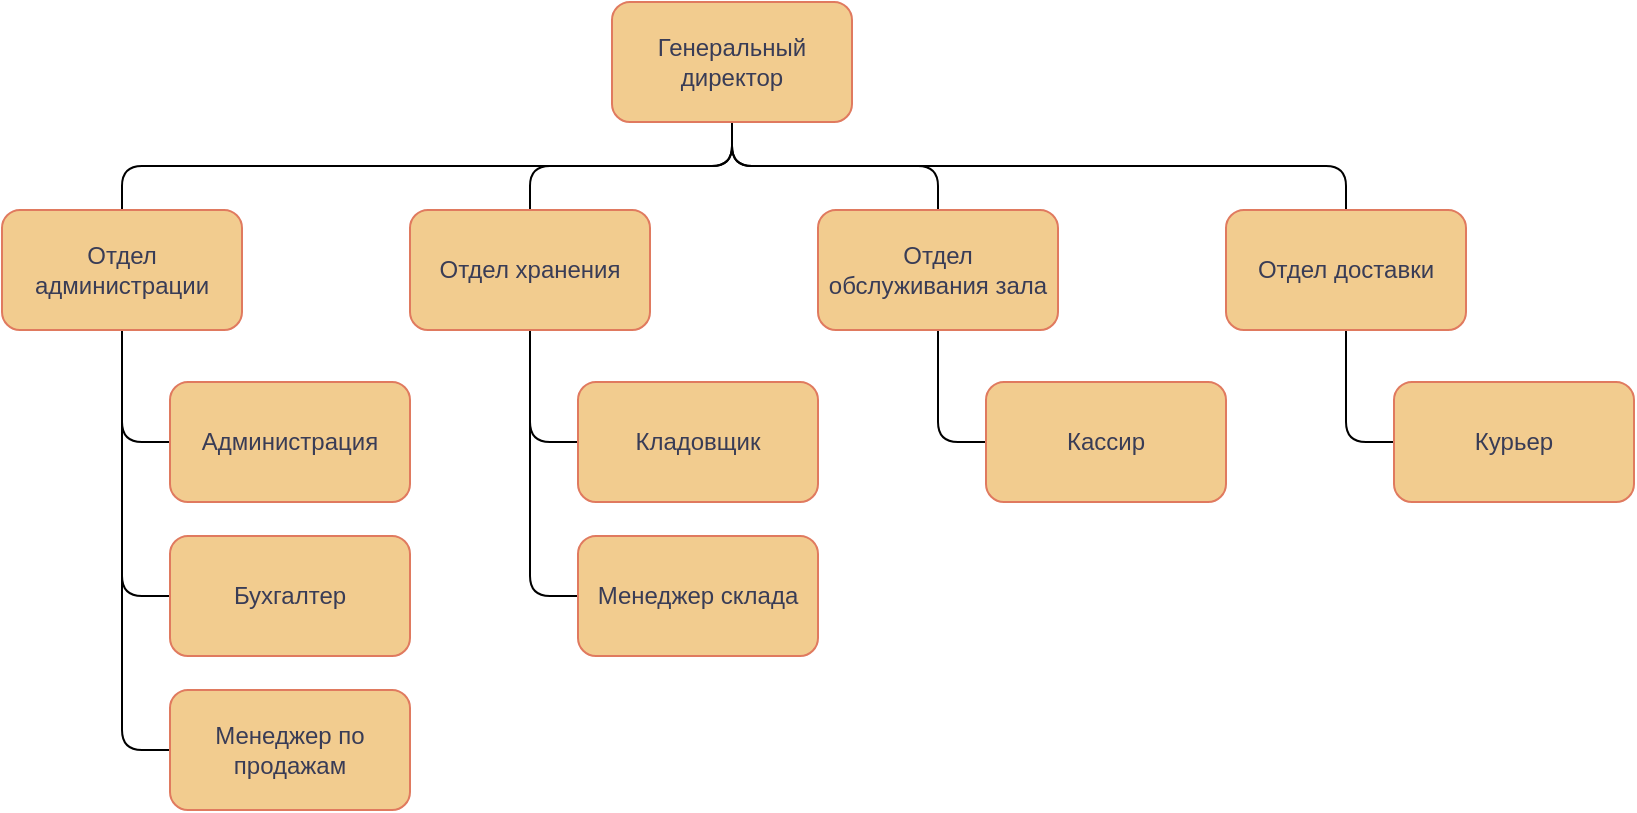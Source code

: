 <mxfile version="26.0.14" pages="3">
  <diagram id="1HoIOUCxi21ZEqA61q5m" name="Страница — 1">
    <mxGraphModel dx="2751" dy="1526" grid="0" gridSize="10" guides="1" tooltips="1" connect="1" arrows="1" fold="1" page="0" pageScale="1" pageWidth="827" pageHeight="1169" math="0" shadow="0">
      <root>
        <mxCell id="0" />
        <mxCell id="1" parent="0" />
        <mxCell id="IxJNnjr6JHA0ogDTUZmP-7" style="edgeStyle=orthogonalEdgeStyle;rounded=1;orthogonalLoop=1;jettySize=auto;html=1;exitX=0.5;exitY=1;exitDx=0;exitDy=0;fontSize=12;startSize=8;endSize=8;entryX=0.5;entryY=0;entryDx=0;entryDy=0;endArrow=none;startFill=0;labelBackgroundColor=none;fontColor=default;" edge="1" parent="1" source="IxJNnjr6JHA0ogDTUZmP-2" target="IxJNnjr6JHA0ogDTUZmP-6">
          <mxGeometry relative="1" as="geometry">
            <mxPoint x="217" y="-190" as="targetPoint" />
          </mxGeometry>
        </mxCell>
        <mxCell id="IxJNnjr6JHA0ogDTUZmP-9" style="edgeStyle=orthogonalEdgeStyle;rounded=1;orthogonalLoop=1;jettySize=auto;html=1;exitX=0.5;exitY=1;exitDx=0;exitDy=0;entryX=0.5;entryY=0;entryDx=0;entryDy=0;fontSize=12;startSize=8;endSize=8;endArrow=none;startFill=0;labelBackgroundColor=none;fontColor=default;" edge="1" parent="1" source="IxJNnjr6JHA0ogDTUZmP-2" target="IxJNnjr6JHA0ogDTUZmP-8">
          <mxGeometry relative="1" as="geometry" />
        </mxCell>
        <mxCell id="IxJNnjr6JHA0ogDTUZmP-11" style="edgeStyle=orthogonalEdgeStyle;rounded=1;orthogonalLoop=1;jettySize=auto;html=1;exitX=0.5;exitY=1;exitDx=0;exitDy=0;entryX=0.5;entryY=0;entryDx=0;entryDy=0;fontSize=12;startSize=8;endSize=8;endArrow=none;startFill=0;labelBackgroundColor=none;fontColor=default;" edge="1" parent="1" source="IxJNnjr6JHA0ogDTUZmP-2" target="IxJNnjr6JHA0ogDTUZmP-10">
          <mxGeometry relative="1" as="geometry" />
        </mxCell>
        <mxCell id="IxJNnjr6JHA0ogDTUZmP-28" style="edgeStyle=orthogonalEdgeStyle;rounded=1;orthogonalLoop=1;jettySize=auto;html=1;exitX=0.5;exitY=1;exitDx=0;exitDy=0;entryX=0.5;entryY=0;entryDx=0;entryDy=0;fontSize=12;startSize=8;endSize=8;endArrow=none;startFill=0;labelBackgroundColor=none;fontColor=default;" edge="1" parent="1" source="IxJNnjr6JHA0ogDTUZmP-2" target="IxJNnjr6JHA0ogDTUZmP-27">
          <mxGeometry relative="1" as="geometry" />
        </mxCell>
        <mxCell id="IxJNnjr6JHA0ogDTUZmP-2" value="Генеральный директор" style="rounded=1;whiteSpace=wrap;html=1;labelBackgroundColor=none;fillColor=#F2CC8F;strokeColor=#E07A5F;fontColor=#393C56;" vertex="1" parent="1">
          <mxGeometry x="144" y="-307" width="120" height="60" as="geometry" />
        </mxCell>
        <mxCell id="IxJNnjr6JHA0ogDTUZmP-15" style="edgeStyle=orthogonalEdgeStyle;rounded=1;orthogonalLoop=1;jettySize=auto;html=1;exitX=0.5;exitY=1;exitDx=0;exitDy=0;entryX=0;entryY=0.5;entryDx=0;entryDy=0;fontSize=12;startSize=8;endSize=8;endArrow=none;startFill=0;labelBackgroundColor=none;fontColor=default;" edge="1" parent="1" source="IxJNnjr6JHA0ogDTUZmP-6" target="IxJNnjr6JHA0ogDTUZmP-12">
          <mxGeometry relative="1" as="geometry" />
        </mxCell>
        <mxCell id="IxJNnjr6JHA0ogDTUZmP-17" style="edgeStyle=orthogonalEdgeStyle;rounded=1;orthogonalLoop=1;jettySize=auto;html=1;exitX=0.5;exitY=1;exitDx=0;exitDy=0;entryX=0;entryY=0.5;entryDx=0;entryDy=0;fontSize=12;startSize=8;endSize=8;endArrow=none;startFill=0;labelBackgroundColor=none;fontColor=default;" edge="1" parent="1" source="IxJNnjr6JHA0ogDTUZmP-6" target="IxJNnjr6JHA0ogDTUZmP-13">
          <mxGeometry relative="1" as="geometry" />
        </mxCell>
        <mxCell id="IxJNnjr6JHA0ogDTUZmP-18" style="edgeStyle=orthogonalEdgeStyle;rounded=1;orthogonalLoop=1;jettySize=auto;html=1;exitX=0.5;exitY=1;exitDx=0;exitDy=0;entryX=0;entryY=0.5;entryDx=0;entryDy=0;fontSize=12;startSize=8;endSize=8;endArrow=none;startFill=0;labelBackgroundColor=none;fontColor=default;" edge="1" parent="1" source="IxJNnjr6JHA0ogDTUZmP-6" target="IxJNnjr6JHA0ogDTUZmP-14">
          <mxGeometry relative="1" as="geometry" />
        </mxCell>
        <mxCell id="IxJNnjr6JHA0ogDTUZmP-6" value="Отдел администрации" style="rounded=1;whiteSpace=wrap;html=1;labelBackgroundColor=none;fillColor=#F2CC8F;strokeColor=#E07A5F;fontColor=#393C56;" vertex="1" parent="1">
          <mxGeometry x="-161" y="-203" width="120" height="60" as="geometry" />
        </mxCell>
        <mxCell id="IxJNnjr6JHA0ogDTUZmP-20" style="edgeStyle=orthogonalEdgeStyle;rounded=1;orthogonalLoop=1;jettySize=auto;html=1;exitX=0.5;exitY=1;exitDx=0;exitDy=0;entryX=0;entryY=0.5;entryDx=0;entryDy=0;fontSize=12;startSize=8;endSize=8;endArrow=none;startFill=0;labelBackgroundColor=none;fontColor=default;" edge="1" parent="1" source="IxJNnjr6JHA0ogDTUZmP-8" target="IxJNnjr6JHA0ogDTUZmP-19">
          <mxGeometry relative="1" as="geometry" />
        </mxCell>
        <mxCell id="IxJNnjr6JHA0ogDTUZmP-22" style="edgeStyle=orthogonalEdgeStyle;rounded=1;orthogonalLoop=1;jettySize=auto;html=1;exitX=0.5;exitY=1;exitDx=0;exitDy=0;entryX=0;entryY=0.5;entryDx=0;entryDy=0;fontSize=12;startSize=8;endSize=8;endArrow=none;startFill=0;labelBackgroundColor=none;fontColor=default;" edge="1" parent="1" source="IxJNnjr6JHA0ogDTUZmP-8" target="IxJNnjr6JHA0ogDTUZmP-21">
          <mxGeometry relative="1" as="geometry" />
        </mxCell>
        <mxCell id="IxJNnjr6JHA0ogDTUZmP-8" value="Отдел хранения" style="rounded=1;whiteSpace=wrap;html=1;labelBackgroundColor=none;fillColor=#F2CC8F;strokeColor=#E07A5F;fontColor=#393C56;" vertex="1" parent="1">
          <mxGeometry x="43" y="-203" width="120" height="60" as="geometry" />
        </mxCell>
        <mxCell id="IxJNnjr6JHA0ogDTUZmP-24" style="edgeStyle=orthogonalEdgeStyle;rounded=1;orthogonalLoop=1;jettySize=auto;html=1;exitX=0.5;exitY=1;exitDx=0;exitDy=0;entryX=0;entryY=0.5;entryDx=0;entryDy=0;fontSize=12;startSize=8;endSize=8;endArrow=none;startFill=0;labelBackgroundColor=none;fontColor=default;" edge="1" parent="1" source="IxJNnjr6JHA0ogDTUZmP-10" target="IxJNnjr6JHA0ogDTUZmP-23">
          <mxGeometry relative="1" as="geometry" />
        </mxCell>
        <mxCell id="IxJNnjr6JHA0ogDTUZmP-10" value="Отдел обслуживания зала" style="rounded=1;whiteSpace=wrap;html=1;labelBackgroundColor=none;fillColor=#F2CC8F;strokeColor=#E07A5F;fontColor=#393C56;" vertex="1" parent="1">
          <mxGeometry x="247" y="-203" width="120" height="60" as="geometry" />
        </mxCell>
        <mxCell id="IxJNnjr6JHA0ogDTUZmP-12" value="Администрация" style="rounded=1;whiteSpace=wrap;html=1;labelBackgroundColor=none;fillColor=#F2CC8F;strokeColor=#E07A5F;fontColor=#393C56;" vertex="1" parent="1">
          <mxGeometry x="-77" y="-117" width="120" height="60" as="geometry" />
        </mxCell>
        <mxCell id="IxJNnjr6JHA0ogDTUZmP-13" value="Бухгалтер" style="rounded=1;whiteSpace=wrap;html=1;labelBackgroundColor=none;fillColor=#F2CC8F;strokeColor=#E07A5F;fontColor=#393C56;" vertex="1" parent="1">
          <mxGeometry x="-77" y="-40" width="120" height="60" as="geometry" />
        </mxCell>
        <mxCell id="IxJNnjr6JHA0ogDTUZmP-14" value="Менеджер по продажам" style="rounded=1;whiteSpace=wrap;html=1;labelBackgroundColor=none;fillColor=#F2CC8F;strokeColor=#E07A5F;fontColor=#393C56;" vertex="1" parent="1">
          <mxGeometry x="-77" y="37" width="120" height="60" as="geometry" />
        </mxCell>
        <mxCell id="IxJNnjr6JHA0ogDTUZmP-19" value="Кладовщик" style="rounded=1;whiteSpace=wrap;html=1;labelBackgroundColor=none;fillColor=#F2CC8F;strokeColor=#E07A5F;fontColor=#393C56;" vertex="1" parent="1">
          <mxGeometry x="127" y="-117" width="120" height="60" as="geometry" />
        </mxCell>
        <mxCell id="IxJNnjr6JHA0ogDTUZmP-21" value="Менеджер склада" style="rounded=1;whiteSpace=wrap;html=1;labelBackgroundColor=none;fillColor=#F2CC8F;strokeColor=#E07A5F;fontColor=#393C56;" vertex="1" parent="1">
          <mxGeometry x="127" y="-40" width="120" height="60" as="geometry" />
        </mxCell>
        <mxCell id="IxJNnjr6JHA0ogDTUZmP-23" value="Кассир" style="rounded=1;whiteSpace=wrap;html=1;labelBackgroundColor=none;fillColor=#F2CC8F;strokeColor=#E07A5F;fontColor=#393C56;" vertex="1" parent="1">
          <mxGeometry x="331" y="-117" width="120" height="60" as="geometry" />
        </mxCell>
        <mxCell id="IxJNnjr6JHA0ogDTUZmP-30" style="edgeStyle=orthogonalEdgeStyle;rounded=1;orthogonalLoop=1;jettySize=auto;html=1;exitX=0.5;exitY=1;exitDx=0;exitDy=0;entryX=0;entryY=0.5;entryDx=0;entryDy=0;fontSize=12;startSize=8;endSize=8;endArrow=none;startFill=0;labelBackgroundColor=none;fontColor=default;" edge="1" parent="1" source="IxJNnjr6JHA0ogDTUZmP-27" target="IxJNnjr6JHA0ogDTUZmP-29">
          <mxGeometry relative="1" as="geometry" />
        </mxCell>
        <mxCell id="IxJNnjr6JHA0ogDTUZmP-27" value="Отдел доставки" style="rounded=1;whiteSpace=wrap;html=1;labelBackgroundColor=none;fillColor=#F2CC8F;strokeColor=#E07A5F;fontColor=#393C56;" vertex="1" parent="1">
          <mxGeometry x="451" y="-203" width="120" height="60" as="geometry" />
        </mxCell>
        <mxCell id="IxJNnjr6JHA0ogDTUZmP-29" value="Курьер" style="rounded=1;whiteSpace=wrap;html=1;labelBackgroundColor=none;fillColor=#F2CC8F;strokeColor=#E07A5F;fontColor=#393C56;" vertex="1" parent="1">
          <mxGeometry x="535" y="-117" width="120" height="60" as="geometry" />
        </mxCell>
      </root>
    </mxGraphModel>
  </diagram>
  <diagram id="phW1F3gK0-wmTm7VIxfM" name="Страница — 2">
    <mxGraphModel dx="1773" dy="1521" grid="0" gridSize="10" guides="1" tooltips="1" connect="1" arrows="1" fold="1" page="0" pageScale="1" pageWidth="827" pageHeight="1169" math="0" shadow="0">
      <root>
        <mxCell id="0" />
        <mxCell id="1" parent="0" />
        <mxCell id="oow_wD9q1xV2908zhGN--1" value="Увольнение сотрудника" style="rounded=0;whiteSpace=wrap;html=1;textDirection=vertical-rl;rotation=-180;" vertex="1" parent="1">
          <mxGeometry x="-629" y="-54" width="20" height="272" as="geometry" />
        </mxCell>
        <mxCell id="oow_wD9q1xV2908zhGN--2" value="" style="rounded=0;whiteSpace=wrap;html=1;" vertex="1" parent="1">
          <mxGeometry x="-609" y="-54" width="760" height="160" as="geometry" />
        </mxCell>
        <mxCell id="oow_wD9q1xV2908zhGN--3" value="" style="rounded=0;whiteSpace=wrap;html=1;" vertex="1" parent="1">
          <mxGeometry x="-609" y="106" width="760" height="112" as="geometry" />
        </mxCell>
        <mxCell id="oow_wD9q1xV2908zhGN--4" value="Менеджер" style="text;html=1;align=center;verticalAlign=middle;resizable=0;points=[];autosize=1;strokeColor=none;fillColor=none;rotation=-90;" vertex="1" parent="1">
          <mxGeometry x="-632" y="7" width="76" height="26" as="geometry" />
        </mxCell>
        <mxCell id="oow_wD9q1xV2908zhGN--5" value="Сотрудник" style="text;html=1;align=center;verticalAlign=middle;resizable=0;points=[];autosize=1;strokeColor=none;fillColor=none;rotation=-90;" vertex="1" parent="1">
          <mxGeometry x="-632" y="149" width="76" height="26" as="geometry" />
        </mxCell>
        <mxCell id="oow_wD9q1xV2908zhGN--10" style="edgeStyle=orthogonalEdgeStyle;rounded=0;orthogonalLoop=1;jettySize=auto;html=1;exitX=1;exitY=0.5;exitDx=0;exitDy=0;entryX=0;entryY=0.5;entryDx=0;entryDy=0;" edge="1" parent="1" source="oow_wD9q1xV2908zhGN--6" target="oow_wD9q1xV2908zhGN--9">
          <mxGeometry relative="1" as="geometry" />
        </mxCell>
        <mxCell id="oow_wD9q1xV2908zhGN--6" value="" style="ellipse;whiteSpace=wrap;html=1;aspect=fixed;" vertex="1" parent="1">
          <mxGeometry x="-572" y="5" width="40" height="40" as="geometry" />
        </mxCell>
        <mxCell id="oow_wD9q1xV2908zhGN--7" value="Начало" style="text;html=1;align=center;verticalAlign=middle;resizable=0;points=[];autosize=1;strokeColor=none;fillColor=none;" vertex="1" parent="1">
          <mxGeometry x="-582" y="39" width="60" height="26" as="geometry" />
        </mxCell>
        <mxCell id="oow_wD9q1xV2908zhGN--8" value="" style="shape=message;html=1;html=1;outlineConnect=0;labelPosition=center;verticalLabelPosition=bottom;align=center;verticalAlign=top;" vertex="1" parent="1">
          <mxGeometry x="-564" y="17" width="24" height="16" as="geometry" />
        </mxCell>
        <mxCell id="oow_wD9q1xV2908zhGN--14" style="edgeStyle=orthogonalEdgeStyle;rounded=0;orthogonalLoop=1;jettySize=auto;html=1;exitX=1;exitY=0.5;exitDx=0;exitDy=0;entryX=0;entryY=0.5;entryDx=0;entryDy=0;" edge="1" parent="1" source="oow_wD9q1xV2908zhGN--9" target="oow_wD9q1xV2908zhGN--13">
          <mxGeometry relative="1" as="geometry" />
        </mxCell>
        <mxCell id="oow_wD9q1xV2908zhGN--9" value="Зафиксировать причину увольнения" style="rounded=0;whiteSpace=wrap;html=1;" vertex="1" parent="1">
          <mxGeometry x="-497" y="5" width="120" height="40" as="geometry" />
        </mxCell>
        <mxCell id="oow_wD9q1xV2908zhGN--19" style="edgeStyle=orthogonalEdgeStyle;rounded=0;orthogonalLoop=1;jettySize=auto;html=1;exitX=0.5;exitY=1;exitDx=0;exitDy=0;entryX=0;entryY=0.5;entryDx=0;entryDy=0;" edge="1" parent="1" source="oow_wD9q1xV2908zhGN--13" target="oow_wD9q1xV2908zhGN--18">
          <mxGeometry relative="1" as="geometry" />
        </mxCell>
        <mxCell id="oow_wD9q1xV2908zhGN--20" value="Да" style="edgeLabel;html=1;align=center;verticalAlign=middle;resizable=0;points=[];" vertex="1" connectable="0" parent="oow_wD9q1xV2908zhGN--19">
          <mxGeometry x="0.102" relative="1" as="geometry">
            <mxPoint x="6" y="-10" as="offset" />
          </mxGeometry>
        </mxCell>
        <mxCell id="oow_wD9q1xV2908zhGN--23" style="edgeStyle=orthogonalEdgeStyle;rounded=0;orthogonalLoop=1;jettySize=auto;html=1;exitX=1;exitY=0.5;exitDx=0;exitDy=0;entryX=0;entryY=0.5;entryDx=0;entryDy=0;" edge="1" parent="1" source="oow_wD9q1xV2908zhGN--13" target="oow_wD9q1xV2908zhGN--21">
          <mxGeometry relative="1" as="geometry" />
        </mxCell>
        <mxCell id="oow_wD9q1xV2908zhGN--25" value="Нет" style="edgeLabel;html=1;align=center;verticalAlign=middle;resizable=0;points=[];" vertex="1" connectable="0" parent="oow_wD9q1xV2908zhGN--23">
          <mxGeometry x="-0.819" relative="1" as="geometry">
            <mxPoint x="3" y="-10" as="offset" />
          </mxGeometry>
        </mxCell>
        <mxCell id="oow_wD9q1xV2908zhGN--13" value="" style="rhombus;whiteSpace=wrap;html=1;" vertex="1" parent="1">
          <mxGeometry x="-334" y="5" width="40" height="40" as="geometry" />
        </mxCell>
        <mxCell id="oow_wD9q1xV2908zhGN--15" value="" style="verticalLabelPosition=bottom;verticalAlign=top;html=1;shape=mxgraph.basic.x" vertex="1" parent="1">
          <mxGeometry x="-322.5" y="16.5" width="17" height="17" as="geometry" />
        </mxCell>
        <mxCell id="oow_wD9q1xV2908zhGN--16" value="Требуется ли&lt;div&gt;расследование?&lt;/div&gt;" style="text;html=1;align=center;verticalAlign=middle;resizable=0;points=[];autosize=1;strokeColor=none;fillColor=none;" vertex="1" parent="1">
          <mxGeometry x="-369" y="-36" width="110" height="41" as="geometry" />
        </mxCell>
        <mxCell id="oow_wD9q1xV2908zhGN--24" style="edgeStyle=orthogonalEdgeStyle;rounded=0;orthogonalLoop=1;jettySize=auto;html=1;exitX=1;exitY=0.5;exitDx=0;exitDy=0;entryX=0.5;entryY=1;entryDx=0;entryDy=0;" edge="1" parent="1" source="oow_wD9q1xV2908zhGN--18" target="oow_wD9q1xV2908zhGN--21">
          <mxGeometry relative="1" as="geometry" />
        </mxCell>
        <mxCell id="oow_wD9q1xV2908zhGN--18" value="Провести анализ нарушений" style="rounded=0;whiteSpace=wrap;html=1;" vertex="1" parent="1">
          <mxGeometry x="-278" y="55" width="105" height="40" as="geometry" />
        </mxCell>
        <mxCell id="oow_wD9q1xV2908zhGN--27" style="edgeStyle=orthogonalEdgeStyle;rounded=0;orthogonalLoop=1;jettySize=auto;html=1;exitX=1;exitY=0.5;exitDx=0;exitDy=0;entryX=0;entryY=0.5;entryDx=0;entryDy=0;" edge="1" parent="1" source="oow_wD9q1xV2908zhGN--21" target="oow_wD9q1xV2908zhGN--26">
          <mxGeometry relative="1" as="geometry" />
        </mxCell>
        <mxCell id="oow_wD9q1xV2908zhGN--21" value="" style="rhombus;whiteSpace=wrap;html=1;" vertex="1" parent="1">
          <mxGeometry x="-159" y="5" width="40" height="40" as="geometry" />
        </mxCell>
        <mxCell id="oow_wD9q1xV2908zhGN--22" value="" style="verticalLabelPosition=bottom;verticalAlign=top;html=1;shape=mxgraph.basic.x" vertex="1" parent="1">
          <mxGeometry x="-147.5" y="16.5" width="17" height="17" as="geometry" />
        </mxCell>
        <mxCell id="oow_wD9q1xV2908zhGN--29" style="edgeStyle=orthogonalEdgeStyle;rounded=0;orthogonalLoop=1;jettySize=auto;html=1;exitX=1;exitY=0.5;exitDx=0;exitDy=0;entryX=0;entryY=0.5;entryDx=0;entryDy=0;" edge="1" parent="1" source="oow_wD9q1xV2908zhGN--26" target="oow_wD9q1xV2908zhGN--28">
          <mxGeometry relative="1" as="geometry" />
        </mxCell>
        <mxCell id="oow_wD9q1xV2908zhGN--26" value="Подготовить заявление, приказ, расчёт компенсаций" style="rounded=0;whiteSpace=wrap;html=1;" vertex="1" parent="1">
          <mxGeometry x="-88" width="130" height="50" as="geometry" />
        </mxCell>
        <mxCell id="oow_wD9q1xV2908zhGN--28" value="" style="ellipse;whiteSpace=wrap;html=1;aspect=fixed;" vertex="1" parent="1">
          <mxGeometry x="94" y="5" width="40" height="40" as="geometry" />
        </mxCell>
        <mxCell id="oow_wD9q1xV2908zhGN--32" value="" style="html=1;shadow=0;dashed=0;align=center;verticalAlign=middle;shape=mxgraph.arrows2.arrow;dy=0.68;dx=13.67;notch=0;" vertex="1" parent="1">
          <mxGeometry x="100.5" y="16.5" width="27" height="19" as="geometry" />
        </mxCell>
        <mxCell id="oow_wD9q1xV2908zhGN--33" value="Ссылка А" style="text;html=1;align=center;verticalAlign=middle;resizable=0;points=[];autosize=1;strokeColor=none;fillColor=none;" vertex="1" parent="1">
          <mxGeometry x="78" y="45" width="72" height="26" as="geometry" />
        </mxCell>
      </root>
    </mxGraphModel>
  </diagram>
  <diagram id="U3eNZOmVSBgYbh-Rnpcx" name="Страница — 3">
    <mxGraphModel dx="1395" dy="1823" grid="1" gridSize="10" guides="1" tooltips="1" connect="1" arrows="1" fold="1" page="1" pageScale="1" pageWidth="827" pageHeight="1169" math="0" shadow="0">
      <root>
        <mxCell id="0" />
        <mxCell id="1" parent="0" />
        <mxCell id="KPNvX3h0XDNMsFPS_ZH9-1" value="Увольнение сотрудника" style="rounded=0;whiteSpace=wrap;html=1;textDirection=vertical-rl;rotation=-180;" vertex="1" parent="1">
          <mxGeometry x="-629" y="-54" width="20" height="272" as="geometry" />
        </mxCell>
        <mxCell id="KPNvX3h0XDNMsFPS_ZH9-2" value="" style="rounded=0;whiteSpace=wrap;html=1;" vertex="1" parent="1">
          <mxGeometry x="-609" y="-54" width="760" height="160" as="geometry" />
        </mxCell>
        <mxCell id="KPNvX3h0XDNMsFPS_ZH9-3" value="" style="rounded=0;whiteSpace=wrap;html=1;" vertex="1" parent="1">
          <mxGeometry x="-609" y="106" width="760" height="112" as="geometry" />
        </mxCell>
        <mxCell id="KPNvX3h0XDNMsFPS_ZH9-4" value="Менеджер" style="text;html=1;align=center;verticalAlign=middle;resizable=0;points=[];autosize=1;strokeColor=none;fillColor=none;rotation=-90;" vertex="1" parent="1">
          <mxGeometry x="-632" y="7" width="76" height="26" as="geometry" />
        </mxCell>
        <mxCell id="KPNvX3h0XDNMsFPS_ZH9-5" value="Сотрудник" style="text;html=1;align=center;verticalAlign=middle;resizable=0;points=[];autosize=1;strokeColor=none;fillColor=none;rotation=-90;" vertex="1" parent="1">
          <mxGeometry x="-632" y="149" width="76" height="26" as="geometry" />
        </mxCell>
        <mxCell id="gzQG-hf55PFNNj5DTH1V-2" style="edgeStyle=orthogonalEdgeStyle;rounded=0;orthogonalLoop=1;jettySize=auto;html=1;exitX=1;exitY=0.5;exitDx=0;exitDy=0;entryX=0;entryY=0.5;entryDx=0;entryDy=0;" edge="1" parent="1" source="KPNvX3h0XDNMsFPS_ZH9-26" target="gzQG-hf55PFNNj5DTH1V-1">
          <mxGeometry relative="1" as="geometry" />
        </mxCell>
        <mxCell id="KPNvX3h0XDNMsFPS_ZH9-26" value="" style="ellipse;whiteSpace=wrap;html=1;aspect=fixed;" vertex="1" parent="1">
          <mxGeometry x="-564" y="-7" width="40" height="40" as="geometry" />
        </mxCell>
        <mxCell id="KPNvX3h0XDNMsFPS_ZH9-27" value="" style="html=1;shadow=0;dashed=0;align=center;verticalAlign=middle;shape=mxgraph.arrows2.arrow;dy=0.68;dx=13.67;notch=0;" vertex="1" parent="1">
          <mxGeometry x="-557.5" y="4.5" width="27" height="19" as="geometry" />
        </mxCell>
        <mxCell id="KPNvX3h0XDNMsFPS_ZH9-28" value="Ссылка А" style="text;html=1;align=center;verticalAlign=middle;resizable=0;points=[];autosize=1;strokeColor=none;fillColor=none;" vertex="1" parent="1">
          <mxGeometry x="-580" y="33" width="72" height="26" as="geometry" />
        </mxCell>
        <mxCell id="gzQG-hf55PFNNj5DTH1V-4" style="edgeStyle=orthogonalEdgeStyle;rounded=0;orthogonalLoop=1;jettySize=auto;html=1;exitX=1;exitY=0.5;exitDx=0;exitDy=0;entryX=0;entryY=0.5;entryDx=0;entryDy=0;" edge="1" parent="1" source="gzQG-hf55PFNNj5DTH1V-1" target="gzQG-hf55PFNNj5DTH1V-3">
          <mxGeometry relative="1" as="geometry" />
        </mxCell>
        <mxCell id="gzQG-hf55PFNNj5DTH1V-1" value="Подписать заявление и приказ" style="rounded=0;whiteSpace=wrap;html=1;" vertex="1" parent="1">
          <mxGeometry x="-484" y="138" width="65" height="48" as="geometry" />
        </mxCell>
        <mxCell id="gzQG-hf55PFNNj5DTH1V-6" style="edgeStyle=orthogonalEdgeStyle;rounded=0;orthogonalLoop=1;jettySize=auto;html=1;exitX=1;exitY=0.5;exitDx=0;exitDy=0;entryX=0;entryY=0.5;entryDx=0;entryDy=0;" edge="1" parent="1" source="gzQG-hf55PFNNj5DTH1V-3" target="gzQG-hf55PFNNj5DTH1V-5">
          <mxGeometry relative="1" as="geometry" />
        </mxCell>
        <mxCell id="gzQG-hf55PFNNj5DTH1V-3" value="Сдать рабочий инвентарь" style="rounded=0;whiteSpace=wrap;html=1;" vertex="1" parent="1">
          <mxGeometry x="-390" y="138" width="65" height="48" as="geometry" />
        </mxCell>
        <mxCell id="gzQG-hf55PFNNj5DTH1V-8" style="edgeStyle=orthogonalEdgeStyle;rounded=0;orthogonalLoop=1;jettySize=auto;html=1;exitX=1;exitY=0.5;exitDx=0;exitDy=0;entryX=0;entryY=0.5;entryDx=0;entryDy=0;" edge="1" parent="1" source="gzQG-hf55PFNNj5DTH1V-5" target="gzQG-hf55PFNNj5DTH1V-7">
          <mxGeometry relative="1" as="geometry" />
        </mxCell>
        <mxCell id="gzQG-hf55PFNNj5DTH1V-5" value="Провести финальное собеседование" style="rounded=0;whiteSpace=wrap;html=1;" vertex="1" parent="1">
          <mxGeometry x="-280" y="-10" width="90" height="48" as="geometry" />
        </mxCell>
        <mxCell id="gzQG-hf55PFNNj5DTH1V-10" style="edgeStyle=orthogonalEdgeStyle;rounded=0;orthogonalLoop=1;jettySize=auto;html=1;exitX=1;exitY=0.5;exitDx=0;exitDy=0;entryX=0;entryY=0.5;entryDx=0;entryDy=0;" edge="1" parent="1" source="gzQG-hf55PFNNj5DTH1V-7" target="gzQG-hf55PFNNj5DTH1V-9">
          <mxGeometry relative="1" as="geometry" />
        </mxCell>
        <mxCell id="gzQG-hf55PFNNj5DTH1V-7" value="Выплатить расчёт и закрыть доступ к системам" style="rounded=0;whiteSpace=wrap;html=1;" vertex="1" parent="1">
          <mxGeometry x="-164" y="-11" width="110" height="48" as="geometry" />
        </mxCell>
        <mxCell id="gzQG-hf55PFNNj5DTH1V-12" style="edgeStyle=orthogonalEdgeStyle;rounded=0;orthogonalLoop=1;jettySize=auto;html=1;exitX=1;exitY=0.5;exitDx=0;exitDy=0;entryX=0;entryY=0.5;entryDx=0;entryDy=0;" edge="1" parent="1" source="gzQG-hf55PFNNj5DTH1V-9" target="gzQG-hf55PFNNj5DTH1V-11">
          <mxGeometry relative="1" as="geometry" />
        </mxCell>
        <mxCell id="gzQG-hf55PFNNj5DTH1V-9" value="Завершение процесса увольнения" style="rounded=0;whiteSpace=wrap;html=1;" vertex="1" parent="1">
          <mxGeometry x="-30" y="-11" width="80" height="48" as="geometry" />
        </mxCell>
        <mxCell id="gzQG-hf55PFNNj5DTH1V-11" value="" style="ellipse;whiteSpace=wrap;html=1;aspect=fixed;" vertex="1" parent="1">
          <mxGeometry x="80" y="-7" width="40" height="40" as="geometry" />
        </mxCell>
        <mxCell id="RSWrAprMVFHYoY2Crko5-1" value="Конец" style="shape=umlActor;verticalLabelPosition=bottom;verticalAlign=top;html=1;outlineConnect=0;" vertex="1" parent="1">
          <mxGeometry x="92.5" y="-2" width="15" height="30" as="geometry" />
        </mxCell>
      </root>
    </mxGraphModel>
  </diagram>
</mxfile>

